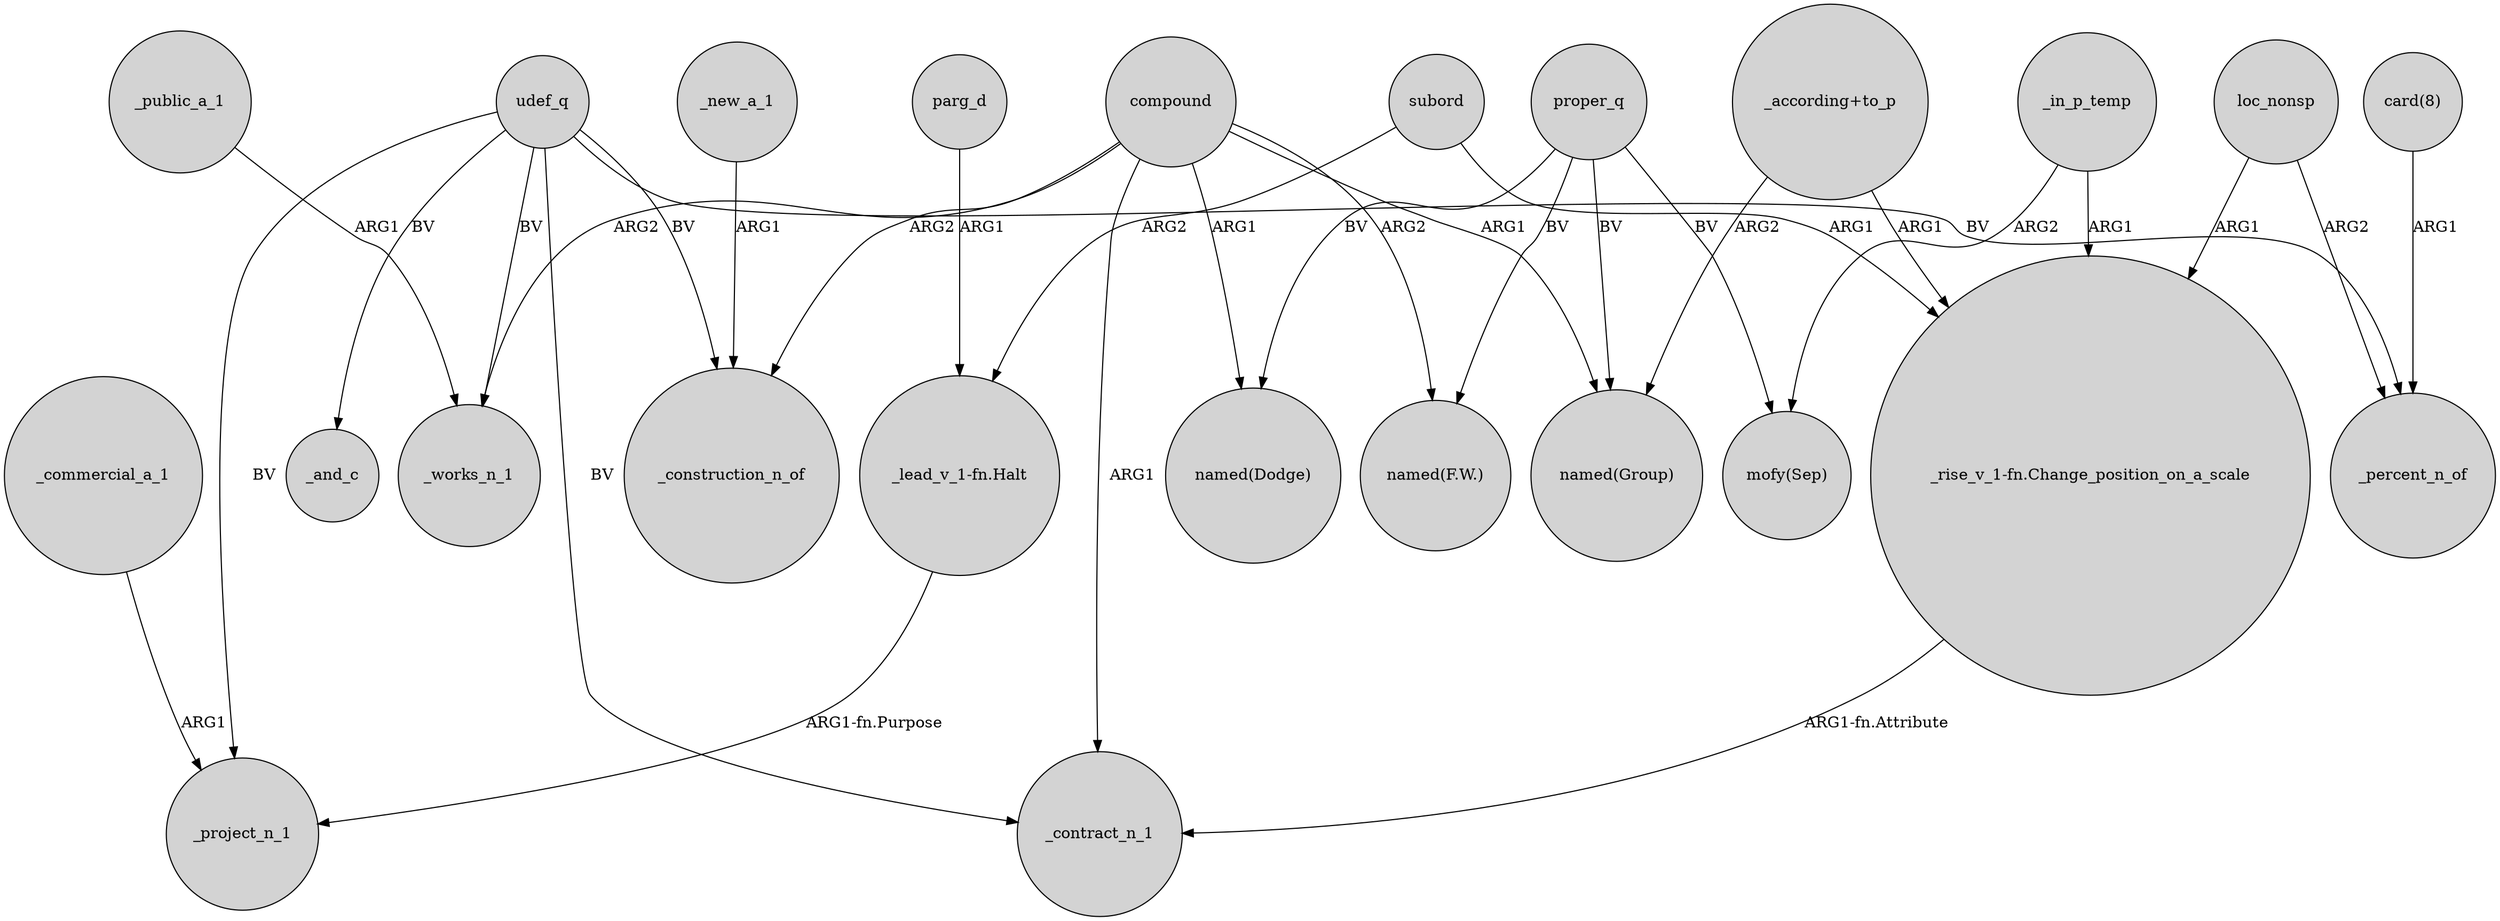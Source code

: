 digraph {
	node [shape=circle style=filled]
	udef_q -> _project_n_1 [label=BV]
	compound -> _contract_n_1 [label=ARG1]
	compound -> "named(F.W.)" [label=ARG2]
	"_rise_v_1-fn.Change_position_on_a_scale" -> _contract_n_1 [label="ARG1-fn.Attribute"]
	compound -> "named(Group)" [label=ARG1]
	_commercial_a_1 -> _project_n_1 [label=ARG1]
	loc_nonsp -> "_rise_v_1-fn.Change_position_on_a_scale" [label=ARG1]
	_public_a_1 -> _works_n_1 [label=ARG1]
	_new_a_1 -> _construction_n_of [label=ARG1]
	"card(8)" -> _percent_n_of [label=ARG1]
	udef_q -> _and_c [label=BV]
	proper_q -> "named(Group)" [label=BV]
	_in_p_temp -> "_rise_v_1-fn.Change_position_on_a_scale" [label=ARG1]
	"_lead_v_1-fn.Halt" -> _project_n_1 [label="ARG1-fn.Purpose"]
	udef_q -> _percent_n_of [label=BV]
	parg_d -> "_lead_v_1-fn.Halt" [label=ARG1]
	proper_q -> "named(F.W.)" [label=BV]
	udef_q -> _works_n_1 [label=BV]
	proper_q -> "named(Dodge)" [label=BV]
	proper_q -> "mofy(Sep)" [label=BV]
	"_according+to_p" -> "named(Group)" [label=ARG2]
	subord -> "_rise_v_1-fn.Change_position_on_a_scale" [label=ARG1]
	"_according+to_p" -> "_rise_v_1-fn.Change_position_on_a_scale" [label=ARG1]
	udef_q -> _construction_n_of [label=BV]
	compound -> "named(Dodge)" [label=ARG1]
	compound -> _works_n_1 [label=ARG2]
	subord -> "_lead_v_1-fn.Halt" [label=ARG2]
	udef_q -> _contract_n_1 [label=BV]
	compound -> _construction_n_of [label=ARG2]
	_in_p_temp -> "mofy(Sep)" [label=ARG2]
	loc_nonsp -> _percent_n_of [label=ARG2]
}
